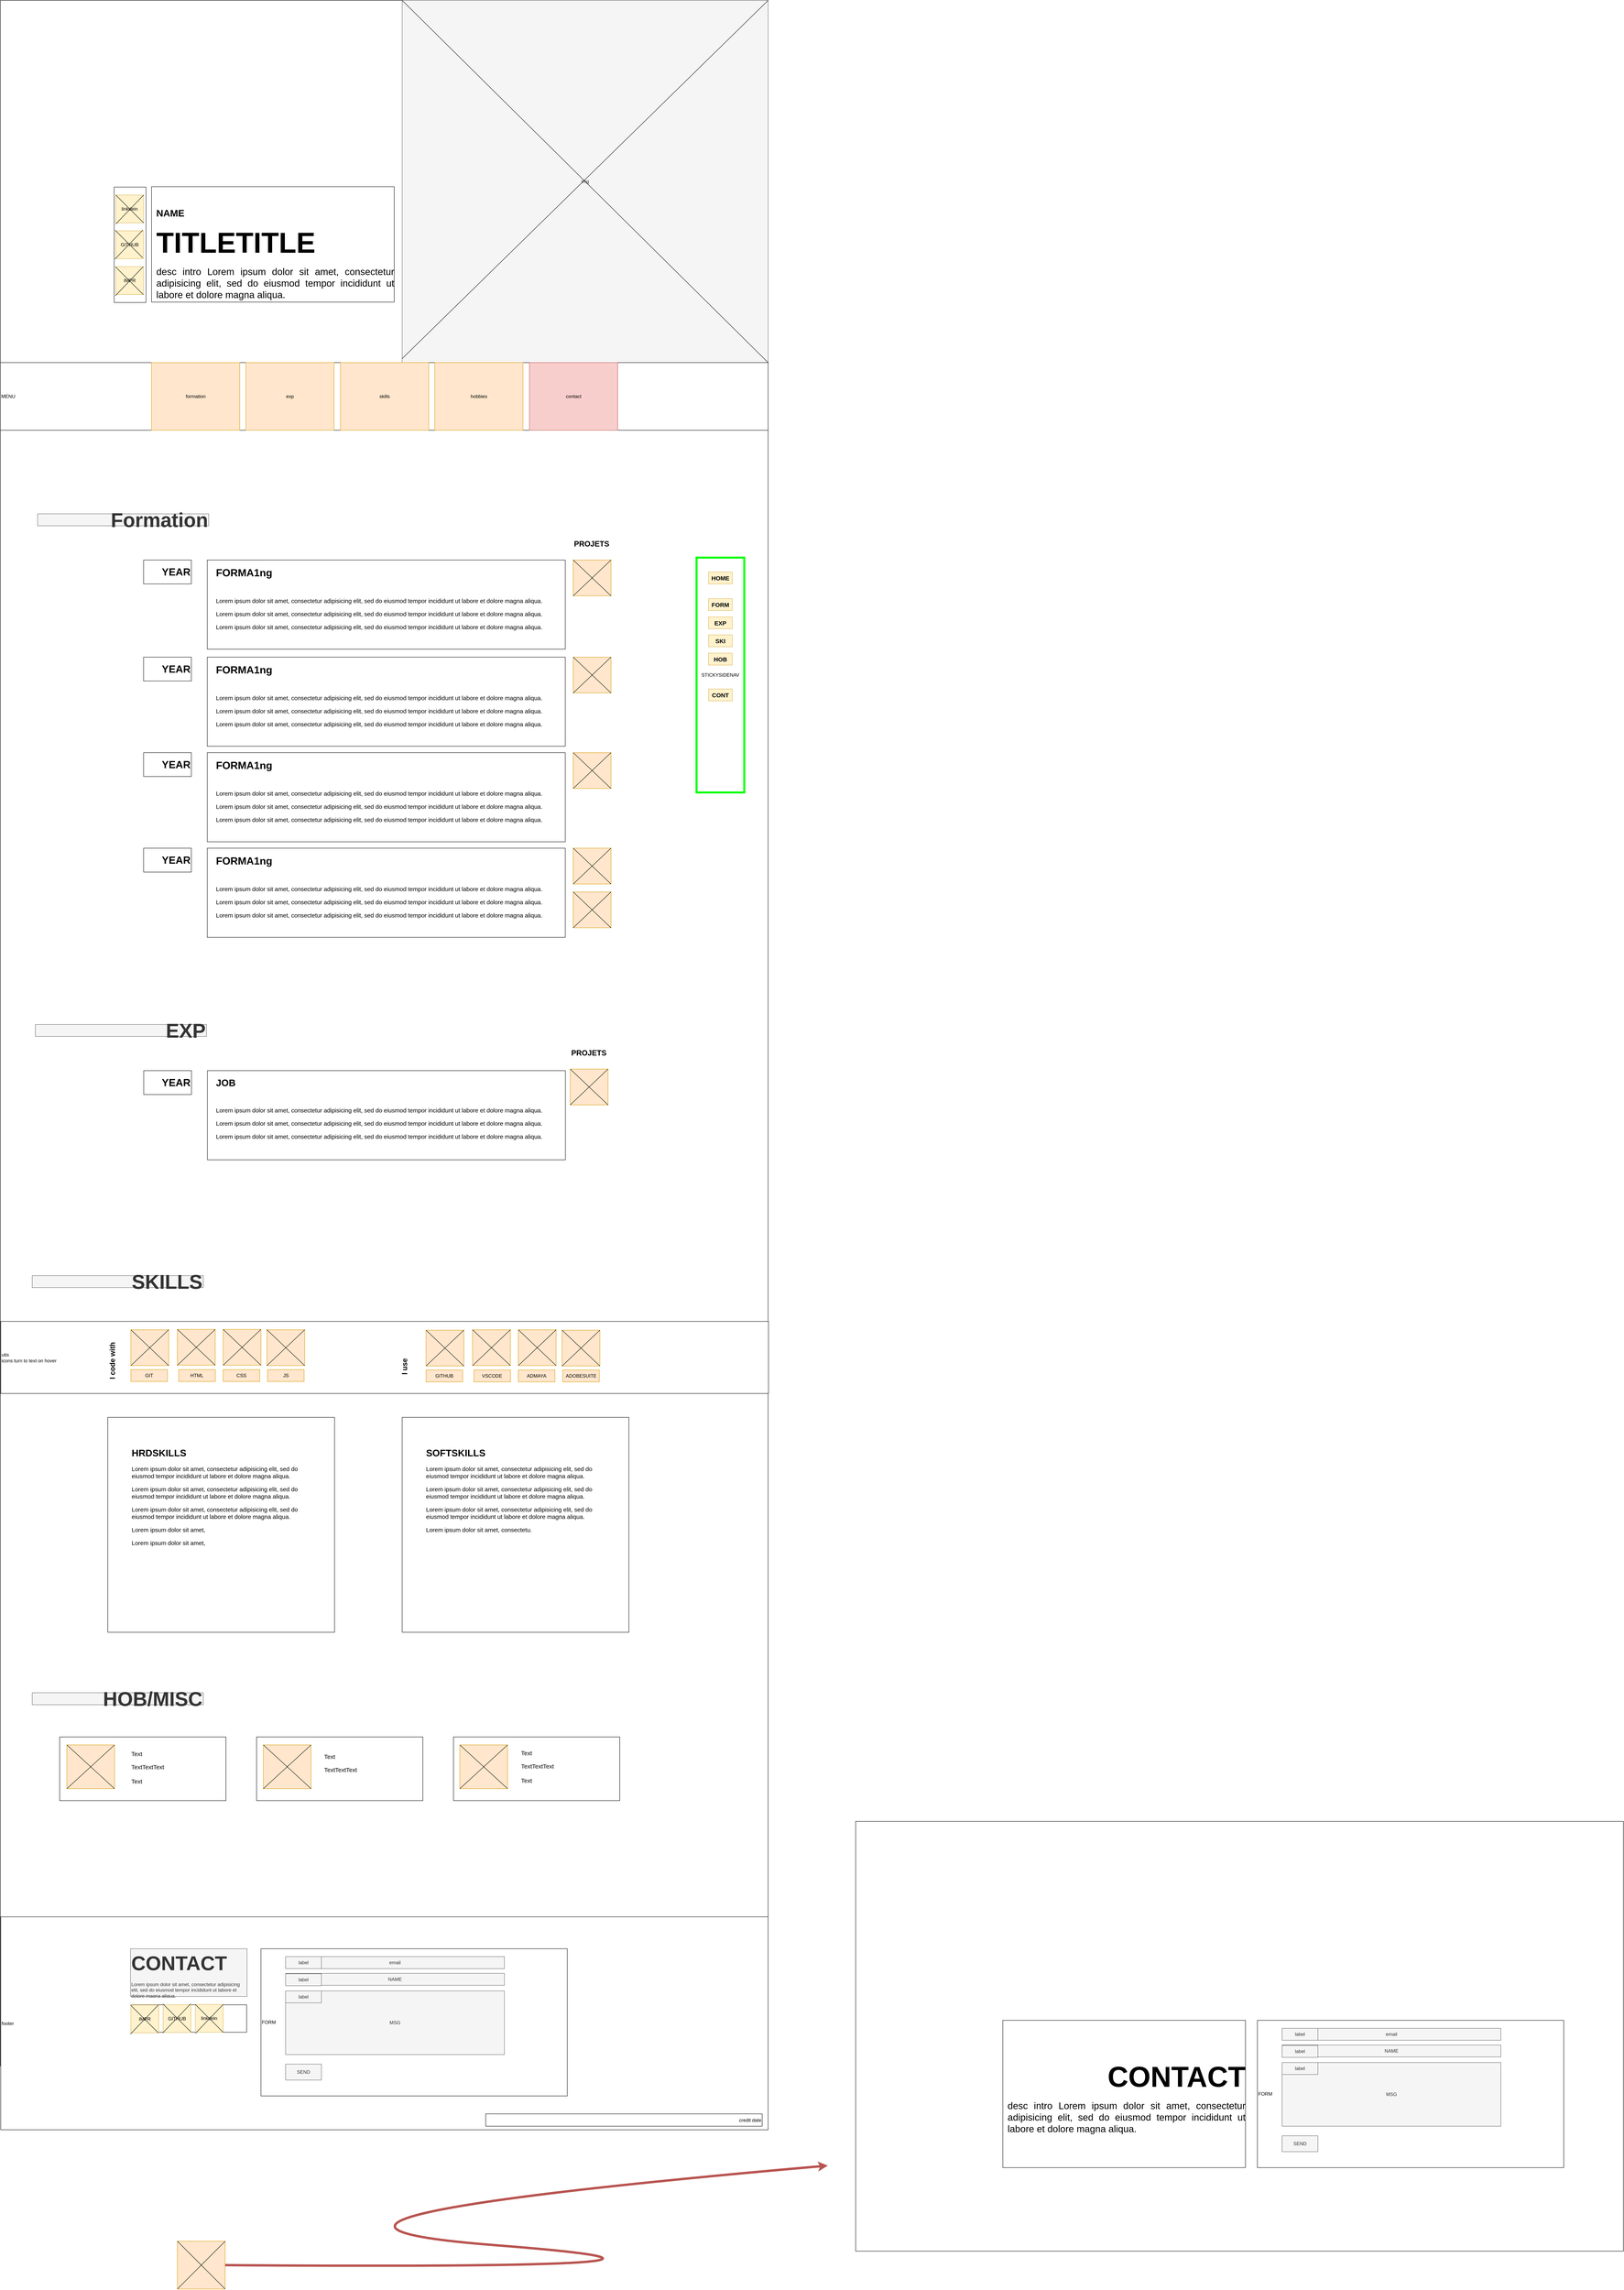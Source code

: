 <mxfile version="24.2.5" type="github" pages="2">
  <diagram name="DESKTOP" id="OtGXGn6vXExzVvDyVxfL">
    <mxGraphModel dx="2390" dy="1250" grid="1" gridSize="10" guides="1" tooltips="1" connect="1" arrows="1" fold="1" page="1" pageScale="1" pageWidth="850" pageHeight="1100" math="0" shadow="0">
      <root>
        <mxCell id="0" />
        <mxCell id="1" parent="0" />
        <mxCell id="qEKob0JS5A_DqUoURSJI-149" value="" style="rounded=0;whiteSpace=wrap;html=1;" vertex="1" parent="1">
          <mxGeometry x="2430" y="4615" width="1930" height="1080" as="geometry" />
        </mxCell>
        <mxCell id="qEKob0JS5A_DqUoURSJI-146" value="" style="rounded=0;whiteSpace=wrap;html=1;" vertex="1" parent="1">
          <mxGeometry x="280" y="40" width="1930" height="5190" as="geometry" />
        </mxCell>
        <mxCell id="qEKob0JS5A_DqUoURSJI-1" value="" style="rounded=0;whiteSpace=wrap;html=1;" vertex="1" parent="1">
          <mxGeometry x="280" y="40" width="1930" height="1080" as="geometry" />
        </mxCell>
        <mxCell id="qEKob0JS5A_DqUoURSJI-14" value="img" style="rounded=0;whiteSpace=wrap;html=1;fillColor=#f5f5f5;fontColor=#333333;strokeColor=#666666;" vertex="1" parent="1">
          <mxGeometry x="1290" y="40" width="920" height="910" as="geometry" />
        </mxCell>
        <mxCell id="qEKob0JS5A_DqUoURSJI-8" value="" style="rounded=0;whiteSpace=wrap;html=1;" vertex="1" parent="1">
          <mxGeometry x="660" y="508" width="610" height="290" as="geometry" />
        </mxCell>
        <mxCell id="qEKob0JS5A_DqUoURSJI-2" value="&lt;h1 style=&quot;margin-top: 0px;&quot;&gt;NAME&lt;br&gt;&lt;/h1&gt;&lt;h1 style=&quot;margin-top: 0px;&quot;&gt;&lt;font style=&quot;font-size: 72px;&quot;&gt;TITLETITLE&lt;/font&gt;&lt;/h1&gt;&lt;p align=&quot;justify&quot;&gt;&lt;font style=&quot;font-size: 24px;&quot;&gt;desc intro Lorem ipsum dolor sit amet, consectetur adipisicing elit, sed do eiusmod tempor incididunt ut labore et dolore magna aliqua.&lt;/font&gt;&lt;/p&gt;" style="text;html=1;whiteSpace=wrap;overflow=hidden;rounded=0;" vertex="1" parent="1">
          <mxGeometry x="670" y="554" width="600" height="350" as="geometry" />
        </mxCell>
        <mxCell id="qEKob0JS5A_DqUoURSJI-7" value="" style="rounded=0;whiteSpace=wrap;html=1;" vertex="1" parent="1">
          <mxGeometry x="566" y="509" width="80" height="290" as="geometry" />
        </mxCell>
        <mxCell id="qEKob0JS5A_DqUoURSJI-3" value="linkdein" style="rounded=0;whiteSpace=wrap;html=1;fillColor=#fff2cc;strokeColor=#d6b656;" vertex="1" parent="1">
          <mxGeometry x="570" y="529" width="70" height="70" as="geometry" />
        </mxCell>
        <mxCell id="qEKob0JS5A_DqUoURSJI-4" value="GITHUB" style="rounded=0;whiteSpace=wrap;html=1;fillColor=#fff2cc;strokeColor=#d6b656;" vertex="1" parent="1">
          <mxGeometry x="570" y="619" width="70" height="70" as="geometry" />
        </mxCell>
        <mxCell id="qEKob0JS5A_DqUoURSJI-5" value="IMPR" style="rounded=0;whiteSpace=wrap;html=1;fillColor=#fff2cc;strokeColor=#d6b656;" vertex="1" parent="1">
          <mxGeometry x="570" y="709" width="70" height="70" as="geometry" />
        </mxCell>
        <mxCell id="qEKob0JS5A_DqUoURSJI-6" value="&lt;div align=&quot;left&quot;&gt;MENU&lt;/div&gt;" style="rounded=0;whiteSpace=wrap;html=1;align=left;" vertex="1" parent="1">
          <mxGeometry x="280" y="950" width="1930" height="170" as="geometry" />
        </mxCell>
        <mxCell id="qEKob0JS5A_DqUoURSJI-9" value="formation" style="rounded=0;whiteSpace=wrap;html=1;fillColor=#ffe6cc;strokeColor=#d79b00;" vertex="1" parent="1">
          <mxGeometry x="660" y="950" width="221.67" height="170" as="geometry" />
        </mxCell>
        <mxCell id="qEKob0JS5A_DqUoURSJI-10" value="exp" style="rounded=0;whiteSpace=wrap;html=1;fillColor=#ffe6cc;strokeColor=#d79b00;" vertex="1" parent="1">
          <mxGeometry x="897" y="950" width="221.67" height="170" as="geometry" />
        </mxCell>
        <mxCell id="qEKob0JS5A_DqUoURSJI-11" value="skills" style="rounded=0;whiteSpace=wrap;html=1;fillColor=#ffe6cc;strokeColor=#d79b00;" vertex="1" parent="1">
          <mxGeometry x="1135" y="950" width="221.67" height="170" as="geometry" />
        </mxCell>
        <mxCell id="qEKob0JS5A_DqUoURSJI-12" value="hobbies" style="rounded=0;whiteSpace=wrap;html=1;fillColor=#ffe6cc;strokeColor=#d79b00;" vertex="1" parent="1">
          <mxGeometry x="1372" y="950" width="221.67" height="170" as="geometry" />
        </mxCell>
        <mxCell id="qEKob0JS5A_DqUoURSJI-13" value="contact" style="rounded=0;whiteSpace=wrap;html=1;fillColor=#f8cecc;strokeColor=#b85450;" vertex="1" parent="1">
          <mxGeometry x="1610" y="950" width="221.67" height="170" as="geometry" />
        </mxCell>
        <mxCell id="qEKob0JS5A_DqUoURSJI-15" value="Formation" style="text;html=1;align=right;verticalAlign=middle;whiteSpace=wrap;rounded=0;fontStyle=1;horizontal=1;fontSize=50;fillColor=#f5f5f5;fontColor=#333333;strokeColor=#666666;" vertex="1" parent="1">
          <mxGeometry x="373.67" y="1330" width="430" height="30" as="geometry" />
        </mxCell>
        <mxCell id="qEKob0JS5A_DqUoURSJI-16" value="" style="rounded=0;whiteSpace=wrap;html=1;" vertex="1" parent="1">
          <mxGeometry x="800" y="1446" width="900" height="224" as="geometry" />
        </mxCell>
        <mxCell id="qEKob0JS5A_DqUoURSJI-17" value="&lt;h1 style=&quot;margin-top: 0px;&quot;&gt;&lt;font style=&quot;font-size: 26px;&quot;&gt;FORMA1ng&lt;/font&gt;&lt;/h1&gt;&lt;div&gt;&lt;br&gt;&lt;/div&gt;&lt;p style=&quot;font-size: 15px;&quot;&gt;L&lt;font style=&quot;font-size: 15px;&quot;&gt;orem ipsum dolor sit amet, consectetur adipisicing elit, sed do eiusmod tempor incididunt ut labore et dolore magna aliqua.&lt;/font&gt;&lt;/p&gt;&lt;p style=&quot;font-size: 15px;&quot;&gt;&lt;font style=&quot;font-size: 15px;&quot;&gt;Lorem ipsum dolor sit amet, consectetur adipisicing elit, sed do eiusmod tempor incididunt ut labore et dolore magna aliqua.&lt;/font&gt;&lt;/p&gt;&lt;p style=&quot;font-size: 15px;&quot;&gt;&lt;font style=&quot;font-size: 15px;&quot;&gt;Lorem ipsum dolor sit amet, consectetur adipisicing elit, sed do eiusmod tempor incididunt ut labore et dolore magna aliqua&lt;/font&gt;.&lt;/p&gt;&lt;p&gt;&lt;/p&gt;&lt;p&gt;&lt;/p&gt;" style="text;html=1;whiteSpace=wrap;overflow=hidden;rounded=0;" vertex="1" parent="1">
          <mxGeometry x="820" y="1456" width="850" height="204" as="geometry" />
        </mxCell>
        <mxCell id="qEKob0JS5A_DqUoURSJI-19" value="&lt;div style=&quot;font-size: 22px;&quot; align=&quot;right&quot;&gt;&lt;font size=&quot;1&quot;&gt;&lt;b style=&quot;font-size: 26px;&quot;&gt;YEAR&lt;/b&gt;&lt;/font&gt;&lt;/div&gt;" style="rounded=0;whiteSpace=wrap;html=1;align=right;" vertex="1" parent="1">
          <mxGeometry x="640" y="1446" width="120" height="60" as="geometry" />
        </mxCell>
        <mxCell id="qEKob0JS5A_DqUoURSJI-20" value="" style="rounded=0;whiteSpace=wrap;html=1;" vertex="1" parent="1">
          <mxGeometry x="800" y="1690" width="900" height="224" as="geometry" />
        </mxCell>
        <mxCell id="qEKob0JS5A_DqUoURSJI-21" value="&lt;h1 style=&quot;margin-top: 0px;&quot;&gt;&lt;font style=&quot;font-size: 26px;&quot;&gt;FORMA1ng&lt;/font&gt;&lt;/h1&gt;&lt;div&gt;&lt;br&gt;&lt;/div&gt;&lt;p style=&quot;font-size: 15px;&quot;&gt;L&lt;font style=&quot;font-size: 15px;&quot;&gt;orem ipsum dolor sit amet, consectetur adipisicing elit, sed do eiusmod tempor incididunt ut labore et dolore magna aliqua.&lt;/font&gt;&lt;/p&gt;&lt;p style=&quot;font-size: 15px;&quot;&gt;&lt;font style=&quot;font-size: 15px;&quot;&gt;Lorem ipsum dolor sit amet, consectetur adipisicing elit, sed do eiusmod tempor incididunt ut labore et dolore magna aliqua.&lt;/font&gt;&lt;/p&gt;&lt;p style=&quot;font-size: 15px;&quot;&gt;&lt;font style=&quot;font-size: 15px;&quot;&gt;Lorem ipsum dolor sit amet, consectetur adipisicing elit, sed do eiusmod tempor incididunt ut labore et dolore magna aliqua&lt;/font&gt;.&lt;/p&gt;&lt;p&gt;&lt;/p&gt;&lt;p&gt;&lt;/p&gt;" style="text;html=1;whiteSpace=wrap;overflow=hidden;rounded=0;" vertex="1" parent="1">
          <mxGeometry x="820" y="1700" width="850" height="204" as="geometry" />
        </mxCell>
        <mxCell id="qEKob0JS5A_DqUoURSJI-22" value="&lt;div style=&quot;font-size: 22px;&quot; align=&quot;right&quot;&gt;&lt;font size=&quot;1&quot;&gt;&lt;b style=&quot;font-size: 26px;&quot;&gt;YEAR&lt;/b&gt;&lt;/font&gt;&lt;/div&gt;" style="rounded=0;whiteSpace=wrap;html=1;align=right;" vertex="1" parent="1">
          <mxGeometry x="640" y="1690" width="120" height="60" as="geometry" />
        </mxCell>
        <mxCell id="qEKob0JS5A_DqUoURSJI-23" value="" style="rounded=0;whiteSpace=wrap;html=1;" vertex="1" parent="1">
          <mxGeometry x="800" y="1930" width="900" height="224" as="geometry" />
        </mxCell>
        <mxCell id="qEKob0JS5A_DqUoURSJI-24" value="&lt;h1 style=&quot;margin-top: 0px;&quot;&gt;&lt;font style=&quot;font-size: 26px;&quot;&gt;FORMA1ng&lt;/font&gt;&lt;/h1&gt;&lt;div&gt;&lt;br&gt;&lt;/div&gt;&lt;p style=&quot;font-size: 15px;&quot;&gt;L&lt;font style=&quot;font-size: 15px;&quot;&gt;orem ipsum dolor sit amet, consectetur adipisicing elit, sed do eiusmod tempor incididunt ut labore et dolore magna aliqua.&lt;/font&gt;&lt;/p&gt;&lt;p style=&quot;font-size: 15px;&quot;&gt;&lt;font style=&quot;font-size: 15px;&quot;&gt;Lorem ipsum dolor sit amet, consectetur adipisicing elit, sed do eiusmod tempor incididunt ut labore et dolore magna aliqua.&lt;/font&gt;&lt;/p&gt;&lt;p style=&quot;font-size: 15px;&quot;&gt;&lt;font style=&quot;font-size: 15px;&quot;&gt;Lorem ipsum dolor sit amet, consectetur adipisicing elit, sed do eiusmod tempor incididunt ut labore et dolore magna aliqua&lt;/font&gt;.&lt;/p&gt;&lt;p&gt;&lt;/p&gt;&lt;p&gt;&lt;/p&gt;" style="text;html=1;whiteSpace=wrap;overflow=hidden;rounded=0;" vertex="1" parent="1">
          <mxGeometry x="820" y="1940" width="850" height="204" as="geometry" />
        </mxCell>
        <mxCell id="qEKob0JS5A_DqUoURSJI-25" value="&lt;div style=&quot;font-size: 22px;&quot; align=&quot;right&quot;&gt;&lt;font size=&quot;1&quot;&gt;&lt;b style=&quot;font-size: 26px;&quot;&gt;YEAR&lt;/b&gt;&lt;/font&gt;&lt;/div&gt;" style="rounded=0;whiteSpace=wrap;html=1;align=right;" vertex="1" parent="1">
          <mxGeometry x="640" y="1930" width="120" height="60" as="geometry" />
        </mxCell>
        <mxCell id="qEKob0JS5A_DqUoURSJI-26" value="" style="rounded=0;whiteSpace=wrap;html=1;" vertex="1" parent="1">
          <mxGeometry x="800" y="2170" width="900" height="224" as="geometry" />
        </mxCell>
        <mxCell id="qEKob0JS5A_DqUoURSJI-27" value="&lt;h1 style=&quot;margin-top: 0px;&quot;&gt;&lt;font style=&quot;font-size: 26px;&quot;&gt;FORMA1ng&lt;/font&gt;&lt;/h1&gt;&lt;div&gt;&lt;br&gt;&lt;/div&gt;&lt;p style=&quot;font-size: 15px;&quot;&gt;L&lt;font style=&quot;font-size: 15px;&quot;&gt;orem ipsum dolor sit amet, consectetur adipisicing elit, sed do eiusmod tempor incididunt ut labore et dolore magna aliqua.&lt;/font&gt;&lt;/p&gt;&lt;p style=&quot;font-size: 15px;&quot;&gt;&lt;font style=&quot;font-size: 15px;&quot;&gt;Lorem ipsum dolor sit amet, consectetur adipisicing elit, sed do eiusmod tempor incididunt ut labore et dolore magna aliqua.&lt;/font&gt;&lt;/p&gt;&lt;p style=&quot;font-size: 15px;&quot;&gt;&lt;font style=&quot;font-size: 15px;&quot;&gt;Lorem ipsum dolor sit amet, consectetur adipisicing elit, sed do eiusmod tempor incididunt ut labore et dolore magna aliqua&lt;/font&gt;.&lt;/p&gt;&lt;p&gt;&lt;/p&gt;&lt;p&gt;&lt;/p&gt;" style="text;html=1;whiteSpace=wrap;overflow=hidden;rounded=0;" vertex="1" parent="1">
          <mxGeometry x="820" y="2180" width="850" height="204" as="geometry" />
        </mxCell>
        <mxCell id="qEKob0JS5A_DqUoURSJI-28" value="&lt;div style=&quot;font-size: 22px;&quot; align=&quot;right&quot;&gt;&lt;font size=&quot;1&quot;&gt;&lt;b style=&quot;font-size: 26px;&quot;&gt;YEAR&lt;/b&gt;&lt;/font&gt;&lt;/div&gt;" style="rounded=0;whiteSpace=wrap;html=1;align=right;" vertex="1" parent="1">
          <mxGeometry x="640" y="2170" width="120" height="60" as="geometry" />
        </mxCell>
        <mxCell id="qEKob0JS5A_DqUoURSJI-29" value="EXP" style="text;html=1;align=right;verticalAlign=middle;whiteSpace=wrap;rounded=0;fontStyle=1;horizontal=1;fontSize=50;fillColor=#f5f5f5;fontColor=#333333;strokeColor=#666666;" vertex="1" parent="1">
          <mxGeometry x="368" y="2613" width="430" height="30" as="geometry" />
        </mxCell>
        <mxCell id="qEKob0JS5A_DqUoURSJI-30" value="" style="rounded=0;whiteSpace=wrap;html=1;" vertex="1" parent="1">
          <mxGeometry x="800.33" y="2729" width="900" height="224" as="geometry" />
        </mxCell>
        <mxCell id="qEKob0JS5A_DqUoURSJI-31" value="&lt;h1 style=&quot;margin-top: 0px;&quot;&gt;JOB&lt;br&gt;&lt;/h1&gt;&lt;div&gt;&lt;br&gt;&lt;/div&gt;&lt;p style=&quot;font-size: 15px;&quot;&gt;L&lt;font style=&quot;font-size: 15px;&quot;&gt;orem ipsum dolor sit amet, consectetur adipisicing elit, sed do eiusmod tempor incididunt ut labore et dolore magna aliqua.&lt;/font&gt;&lt;/p&gt;&lt;p style=&quot;font-size: 15px;&quot;&gt;&lt;font style=&quot;font-size: 15px;&quot;&gt;Lorem ipsum dolor sit amet, consectetur adipisicing elit, sed do eiusmod tempor incididunt ut labore et dolore magna aliqua.&lt;/font&gt;&lt;/p&gt;&lt;p style=&quot;font-size: 15px;&quot;&gt;&lt;font style=&quot;font-size: 15px;&quot;&gt;Lorem ipsum dolor sit amet, consectetur adipisicing elit, sed do eiusmod tempor incididunt ut labore et dolore magna aliqua&lt;/font&gt;.&lt;/p&gt;&lt;p&gt;&lt;/p&gt;&lt;p&gt;&lt;/p&gt;" style="text;html=1;whiteSpace=wrap;overflow=hidden;rounded=0;" vertex="1" parent="1">
          <mxGeometry x="820.33" y="2739" width="850" height="204" as="geometry" />
        </mxCell>
        <mxCell id="qEKob0JS5A_DqUoURSJI-32" value="&lt;div style=&quot;font-size: 22px;&quot; align=&quot;right&quot;&gt;&lt;font size=&quot;1&quot;&gt;&lt;b style=&quot;font-size: 26px;&quot;&gt;YEAR&lt;/b&gt;&lt;/font&gt;&lt;/div&gt;" style="rounded=0;whiteSpace=wrap;html=1;align=right;" vertex="1" parent="1">
          <mxGeometry x="640.33" y="2729" width="120" height="60" as="geometry" />
        </mxCell>
        <mxCell id="qEKob0JS5A_DqUoURSJI-45" value="" style="endArrow=none;html=1;rounded=0;entryX=1;entryY=0;entryDx=0;entryDy=0;" edge="1" parent="1" target="qEKob0JS5A_DqUoURSJI-14">
          <mxGeometry width="50" height="50" relative="1" as="geometry">
            <mxPoint x="1290" y="940" as="sourcePoint" />
            <mxPoint x="1110" y="900" as="targetPoint" />
          </mxGeometry>
        </mxCell>
        <mxCell id="qEKob0JS5A_DqUoURSJI-46" value="" style="endArrow=none;html=1;rounded=0;entryX=0;entryY=0;entryDx=0;entryDy=0;exitX=1;exitY=0;exitDx=0;exitDy=0;" edge="1" parent="1" source="qEKob0JS5A_DqUoURSJI-6" target="qEKob0JS5A_DqUoURSJI-14">
          <mxGeometry width="50" height="50" relative="1" as="geometry">
            <mxPoint x="1060" y="950" as="sourcePoint" />
            <mxPoint x="1110" y="900" as="targetPoint" />
          </mxGeometry>
        </mxCell>
        <mxCell id="qEKob0JS5A_DqUoURSJI-48" value="" style="endArrow=none;html=1;rounded=0;entryX=1;entryY=0;entryDx=0;entryDy=0;" edge="1" parent="1" target="qEKob0JS5A_DqUoURSJI-3">
          <mxGeometry width="50" height="50" relative="1" as="geometry">
            <mxPoint x="570" y="602" as="sourcePoint" />
            <mxPoint x="1110" y="852" as="targetPoint" />
          </mxGeometry>
        </mxCell>
        <mxCell id="qEKob0JS5A_DqUoURSJI-49" value="" style="endArrow=none;html=1;rounded=0;entryX=0;entryY=0;entryDx=0;entryDy=0;exitX=1;exitY=1;exitDx=0;exitDy=0;" edge="1" parent="1" source="qEKob0JS5A_DqUoURSJI-3" target="qEKob0JS5A_DqUoURSJI-3">
          <mxGeometry width="50" height="50" relative="1" as="geometry">
            <mxPoint x="1060" y="902" as="sourcePoint" />
            <mxPoint x="1110" y="852" as="targetPoint" />
          </mxGeometry>
        </mxCell>
        <mxCell id="qEKob0JS5A_DqUoURSJI-50" value="" style="endArrow=none;html=1;rounded=0;entryX=1;entryY=0;entryDx=0;entryDy=0;" edge="1" parent="1">
          <mxGeometry width="50" height="50" relative="1" as="geometry">
            <mxPoint x="568" y="690" as="sourcePoint" />
            <mxPoint x="638" y="617" as="targetPoint" />
          </mxGeometry>
        </mxCell>
        <mxCell id="qEKob0JS5A_DqUoURSJI-51" value="" style="endArrow=none;html=1;rounded=0;entryX=0;entryY=0;entryDx=0;entryDy=0;exitX=1;exitY=1;exitDx=0;exitDy=0;" edge="1" parent="1">
          <mxGeometry width="50" height="50" relative="1" as="geometry">
            <mxPoint x="638" y="687" as="sourcePoint" />
            <mxPoint x="568" y="617" as="targetPoint" />
          </mxGeometry>
        </mxCell>
        <mxCell id="qEKob0JS5A_DqUoURSJI-52" value="" style="endArrow=none;html=1;rounded=0;entryX=1;entryY=0;entryDx=0;entryDy=0;" edge="1" parent="1">
          <mxGeometry width="50" height="50" relative="1" as="geometry">
            <mxPoint x="569" y="782" as="sourcePoint" />
            <mxPoint x="639" y="709" as="targetPoint" />
          </mxGeometry>
        </mxCell>
        <mxCell id="qEKob0JS5A_DqUoURSJI-53" value="" style="endArrow=none;html=1;rounded=0;entryX=0;entryY=0;entryDx=0;entryDy=0;exitX=1;exitY=1;exitDx=0;exitDy=0;" edge="1" parent="1">
          <mxGeometry width="50" height="50" relative="1" as="geometry">
            <mxPoint x="639" y="779" as="sourcePoint" />
            <mxPoint x="569" y="709" as="targetPoint" />
          </mxGeometry>
        </mxCell>
        <mxCell id="qEKob0JS5A_DqUoURSJI-54" value="SKILLS" style="text;html=1;align=right;verticalAlign=middle;whiteSpace=wrap;rounded=0;fontStyle=1;horizontal=1;fontSize=50;fillColor=#f5f5f5;fontColor=#333333;strokeColor=#666666;" vertex="1" parent="1">
          <mxGeometry x="360" y="3244" width="430" height="30" as="geometry" />
        </mxCell>
        <mxCell id="qEKob0JS5A_DqUoURSJI-55" value="&lt;div&gt;utis&lt;/div&gt;&lt;div&gt;icons turn to text on hover&lt;br&gt;&lt;/div&gt;" style="rounded=0;whiteSpace=wrap;html=1;align=left;" vertex="1" parent="1">
          <mxGeometry x="280.84" y="3359" width="1930" height="181" as="geometry" />
        </mxCell>
        <mxCell id="qEKob0JS5A_DqUoURSJI-56" value="" style="rounded=0;whiteSpace=wrap;html=1;fillColor=#ffe6cc;strokeColor=#d79b00;align=left;" vertex="1" parent="1">
          <mxGeometry x="608" y="3380" width="95" height="90" as="geometry" />
        </mxCell>
        <mxCell id="qEKob0JS5A_DqUoURSJI-58" value="" style="endArrow=none;html=1;rounded=0;entryX=0;entryY=0;entryDx=0;entryDy=0;exitX=1;exitY=1;exitDx=0;exitDy=0;" edge="1" parent="1" source="qEKob0JS5A_DqUoURSJI-56" target="qEKob0JS5A_DqUoURSJI-56">
          <mxGeometry width="50" height="50" relative="1" as="geometry">
            <mxPoint x="1060" y="3380" as="sourcePoint" />
            <mxPoint x="1110" y="3330" as="targetPoint" />
          </mxGeometry>
        </mxCell>
        <mxCell id="qEKob0JS5A_DqUoURSJI-59" value="" style="endArrow=none;html=1;rounded=0;exitX=0;exitY=1;exitDx=0;exitDy=0;entryX=1;entryY=0;entryDx=0;entryDy=0;" edge="1" parent="1" source="qEKob0JS5A_DqUoURSJI-56" target="qEKob0JS5A_DqUoURSJI-56">
          <mxGeometry width="50" height="50" relative="1" as="geometry">
            <mxPoint x="1060" y="3380" as="sourcePoint" />
            <mxPoint x="1110" y="3330" as="targetPoint" />
          </mxGeometry>
        </mxCell>
        <mxCell id="qEKob0JS5A_DqUoURSJI-60" value="" style="rounded=0;whiteSpace=wrap;html=1;fillColor=#ffe6cc;strokeColor=#d79b00;align=left;" vertex="1" parent="1">
          <mxGeometry x="725" y="3379" width="95" height="90" as="geometry" />
        </mxCell>
        <mxCell id="qEKob0JS5A_DqUoURSJI-61" value="" style="endArrow=none;html=1;rounded=0;entryX=0;entryY=0;entryDx=0;entryDy=0;exitX=1;exitY=1;exitDx=0;exitDy=0;" edge="1" parent="1" source="qEKob0JS5A_DqUoURSJI-60" target="qEKob0JS5A_DqUoURSJI-60">
          <mxGeometry width="50" height="50" relative="1" as="geometry">
            <mxPoint x="1177" y="3379" as="sourcePoint" />
            <mxPoint x="1227" y="3329" as="targetPoint" />
          </mxGeometry>
        </mxCell>
        <mxCell id="qEKob0JS5A_DqUoURSJI-62" value="" style="endArrow=none;html=1;rounded=0;exitX=0;exitY=1;exitDx=0;exitDy=0;entryX=1;entryY=0;entryDx=0;entryDy=0;" edge="1" parent="1" source="qEKob0JS5A_DqUoURSJI-60" target="qEKob0JS5A_DqUoURSJI-60">
          <mxGeometry width="50" height="50" relative="1" as="geometry">
            <mxPoint x="1177" y="3379" as="sourcePoint" />
            <mxPoint x="1227" y="3329" as="targetPoint" />
          </mxGeometry>
        </mxCell>
        <mxCell id="qEKob0JS5A_DqUoURSJI-63" value="" style="rounded=0;whiteSpace=wrap;html=1;fillColor=#ffe6cc;strokeColor=#d79b00;align=left;" vertex="1" parent="1">
          <mxGeometry x="840" y="3379" width="95" height="90" as="geometry" />
        </mxCell>
        <mxCell id="qEKob0JS5A_DqUoURSJI-64" value="" style="endArrow=none;html=1;rounded=0;entryX=0;entryY=0;entryDx=0;entryDy=0;exitX=1;exitY=1;exitDx=0;exitDy=0;" edge="1" parent="1" source="qEKob0JS5A_DqUoURSJI-63" target="qEKob0JS5A_DqUoURSJI-63">
          <mxGeometry width="50" height="50" relative="1" as="geometry">
            <mxPoint x="1292" y="3379" as="sourcePoint" />
            <mxPoint x="1342" y="3329" as="targetPoint" />
          </mxGeometry>
        </mxCell>
        <mxCell id="qEKob0JS5A_DqUoURSJI-65" value="" style="endArrow=none;html=1;rounded=0;exitX=0;exitY=1;exitDx=0;exitDy=0;entryX=1;entryY=0;entryDx=0;entryDy=0;" edge="1" parent="1" source="qEKob0JS5A_DqUoURSJI-63" target="qEKob0JS5A_DqUoURSJI-63">
          <mxGeometry width="50" height="50" relative="1" as="geometry">
            <mxPoint x="1292" y="3379" as="sourcePoint" />
            <mxPoint x="1342" y="3329" as="targetPoint" />
          </mxGeometry>
        </mxCell>
        <mxCell id="qEKob0JS5A_DqUoURSJI-66" value="" style="rounded=0;whiteSpace=wrap;html=1;fillColor=#ffe6cc;strokeColor=#d79b00;align=left;" vertex="1" parent="1">
          <mxGeometry x="950" y="3380" width="95" height="90" as="geometry" />
        </mxCell>
        <mxCell id="qEKob0JS5A_DqUoURSJI-67" value="" style="endArrow=none;html=1;rounded=0;entryX=0;entryY=0;entryDx=0;entryDy=0;exitX=1;exitY=1;exitDx=0;exitDy=0;" edge="1" parent="1" source="qEKob0JS5A_DqUoURSJI-66" target="qEKob0JS5A_DqUoURSJI-66">
          <mxGeometry width="50" height="50" relative="1" as="geometry">
            <mxPoint x="1402" y="3380" as="sourcePoint" />
            <mxPoint x="1452" y="3330" as="targetPoint" />
          </mxGeometry>
        </mxCell>
        <mxCell id="qEKob0JS5A_DqUoURSJI-68" value="" style="endArrow=none;html=1;rounded=0;exitX=0;exitY=1;exitDx=0;exitDy=0;entryX=1;entryY=0;entryDx=0;entryDy=0;" edge="1" parent="1" source="qEKob0JS5A_DqUoURSJI-66" target="qEKob0JS5A_DqUoURSJI-66">
          <mxGeometry width="50" height="50" relative="1" as="geometry">
            <mxPoint x="1402" y="3380" as="sourcePoint" />
            <mxPoint x="1452" y="3330" as="targetPoint" />
          </mxGeometry>
        </mxCell>
        <mxCell id="qEKob0JS5A_DqUoURSJI-69" value="GIT" style="rounded=0;whiteSpace=wrap;html=1;fillColor=#ffe6cc;strokeColor=#d79b00;" vertex="1" parent="1">
          <mxGeometry x="608" y="3480" width="92" height="30" as="geometry" />
        </mxCell>
        <mxCell id="qEKob0JS5A_DqUoURSJI-70" value="HTML" style="rounded=0;whiteSpace=wrap;html=1;fillColor=#ffe6cc;strokeColor=#d79b00;" vertex="1" parent="1">
          <mxGeometry x="728.33" y="3480" width="92" height="30" as="geometry" />
        </mxCell>
        <mxCell id="qEKob0JS5A_DqUoURSJI-71" value="CSS" style="rounded=0;whiteSpace=wrap;html=1;fillColor=#ffe6cc;strokeColor=#d79b00;" vertex="1" parent="1">
          <mxGeometry x="840" y="3480" width="92" height="30" as="geometry" />
        </mxCell>
        <mxCell id="qEKob0JS5A_DqUoURSJI-72" value="JS" style="rounded=0;whiteSpace=wrap;html=1;fillColor=#ffe6cc;strokeColor=#d79b00;" vertex="1" parent="1">
          <mxGeometry x="951.5" y="3480" width="92" height="30" as="geometry" />
        </mxCell>
        <mxCell id="qEKob0JS5A_DqUoURSJI-73" value="" style="rounded=0;whiteSpace=wrap;html=1;fillColor=#ffe6cc;strokeColor=#d79b00;align=left;" vertex="1" parent="1">
          <mxGeometry x="1350" y="3381" width="95" height="90" as="geometry" />
        </mxCell>
        <mxCell id="qEKob0JS5A_DqUoURSJI-74" value="" style="endArrow=none;html=1;rounded=0;entryX=0;entryY=0;entryDx=0;entryDy=0;exitX=1;exitY=1;exitDx=0;exitDy=0;" edge="1" parent="1" source="qEKob0JS5A_DqUoURSJI-73" target="qEKob0JS5A_DqUoURSJI-73">
          <mxGeometry width="50" height="50" relative="1" as="geometry">
            <mxPoint x="1802" y="3381" as="sourcePoint" />
            <mxPoint x="1852" y="3331" as="targetPoint" />
          </mxGeometry>
        </mxCell>
        <mxCell id="qEKob0JS5A_DqUoURSJI-75" value="" style="endArrow=none;html=1;rounded=0;exitX=0;exitY=1;exitDx=0;exitDy=0;entryX=1;entryY=0;entryDx=0;entryDy=0;" edge="1" parent="1" source="qEKob0JS5A_DqUoURSJI-73" target="qEKob0JS5A_DqUoURSJI-73">
          <mxGeometry width="50" height="50" relative="1" as="geometry">
            <mxPoint x="1802" y="3381" as="sourcePoint" />
            <mxPoint x="1852" y="3331" as="targetPoint" />
          </mxGeometry>
        </mxCell>
        <mxCell id="qEKob0JS5A_DqUoURSJI-76" value="" style="rounded=0;whiteSpace=wrap;html=1;fillColor=#ffe6cc;strokeColor=#d79b00;align=left;" vertex="1" parent="1">
          <mxGeometry x="1467" y="3380" width="95" height="90" as="geometry" />
        </mxCell>
        <mxCell id="qEKob0JS5A_DqUoURSJI-77" value="" style="endArrow=none;html=1;rounded=0;entryX=0;entryY=0;entryDx=0;entryDy=0;exitX=1;exitY=1;exitDx=0;exitDy=0;" edge="1" parent="1" source="qEKob0JS5A_DqUoURSJI-76" target="qEKob0JS5A_DqUoURSJI-76">
          <mxGeometry width="50" height="50" relative="1" as="geometry">
            <mxPoint x="1919" y="3380" as="sourcePoint" />
            <mxPoint x="1969" y="3330" as="targetPoint" />
          </mxGeometry>
        </mxCell>
        <mxCell id="qEKob0JS5A_DqUoURSJI-78" value="" style="endArrow=none;html=1;rounded=0;exitX=0;exitY=1;exitDx=0;exitDy=0;entryX=1;entryY=0;entryDx=0;entryDy=0;" edge="1" parent="1" source="qEKob0JS5A_DqUoURSJI-76" target="qEKob0JS5A_DqUoURSJI-76">
          <mxGeometry width="50" height="50" relative="1" as="geometry">
            <mxPoint x="1919" y="3380" as="sourcePoint" />
            <mxPoint x="1969" y="3330" as="targetPoint" />
          </mxGeometry>
        </mxCell>
        <mxCell id="qEKob0JS5A_DqUoURSJI-79" value="" style="rounded=0;whiteSpace=wrap;html=1;fillColor=#ffe6cc;strokeColor=#d79b00;align=left;" vertex="1" parent="1">
          <mxGeometry x="1582" y="3380" width="95" height="90" as="geometry" />
        </mxCell>
        <mxCell id="qEKob0JS5A_DqUoURSJI-80" value="" style="endArrow=none;html=1;rounded=0;entryX=0;entryY=0;entryDx=0;entryDy=0;exitX=1;exitY=1;exitDx=0;exitDy=0;" edge="1" parent="1" source="qEKob0JS5A_DqUoURSJI-79" target="qEKob0JS5A_DqUoURSJI-79">
          <mxGeometry width="50" height="50" relative="1" as="geometry">
            <mxPoint x="2034" y="3380" as="sourcePoint" />
            <mxPoint x="2084" y="3330" as="targetPoint" />
          </mxGeometry>
        </mxCell>
        <mxCell id="qEKob0JS5A_DqUoURSJI-81" value="" style="endArrow=none;html=1;rounded=0;exitX=0;exitY=1;exitDx=0;exitDy=0;entryX=1;entryY=0;entryDx=0;entryDy=0;" edge="1" parent="1" source="qEKob0JS5A_DqUoURSJI-79" target="qEKob0JS5A_DqUoURSJI-79">
          <mxGeometry width="50" height="50" relative="1" as="geometry">
            <mxPoint x="2034" y="3380" as="sourcePoint" />
            <mxPoint x="2084" y="3330" as="targetPoint" />
          </mxGeometry>
        </mxCell>
        <mxCell id="qEKob0JS5A_DqUoURSJI-82" value="" style="rounded=0;whiteSpace=wrap;html=1;fillColor=#ffe6cc;strokeColor=#d79b00;align=left;" vertex="1" parent="1">
          <mxGeometry x="1692" y="3381" width="95" height="90" as="geometry" />
        </mxCell>
        <mxCell id="qEKob0JS5A_DqUoURSJI-83" value="" style="endArrow=none;html=1;rounded=0;entryX=0;entryY=0;entryDx=0;entryDy=0;exitX=1;exitY=1;exitDx=0;exitDy=0;" edge="1" parent="1" source="qEKob0JS5A_DqUoURSJI-82" target="qEKob0JS5A_DqUoURSJI-82">
          <mxGeometry width="50" height="50" relative="1" as="geometry">
            <mxPoint x="2144" y="3381" as="sourcePoint" />
            <mxPoint x="2194" y="3331" as="targetPoint" />
          </mxGeometry>
        </mxCell>
        <mxCell id="qEKob0JS5A_DqUoURSJI-84" value="" style="endArrow=none;html=1;rounded=0;exitX=0;exitY=1;exitDx=0;exitDy=0;entryX=1;entryY=0;entryDx=0;entryDy=0;" edge="1" parent="1" source="qEKob0JS5A_DqUoURSJI-82" target="qEKob0JS5A_DqUoURSJI-82">
          <mxGeometry width="50" height="50" relative="1" as="geometry">
            <mxPoint x="2144" y="3381" as="sourcePoint" />
            <mxPoint x="2194" y="3331" as="targetPoint" />
          </mxGeometry>
        </mxCell>
        <mxCell id="qEKob0JS5A_DqUoURSJI-85" value="GITHUB" style="rounded=0;whiteSpace=wrap;html=1;fillColor=#ffe6cc;strokeColor=#d79b00;" vertex="1" parent="1">
          <mxGeometry x="1350" y="3481" width="92" height="30" as="geometry" />
        </mxCell>
        <mxCell id="qEKob0JS5A_DqUoURSJI-86" value="VSCODE" style="rounded=0;whiteSpace=wrap;html=1;fillColor=#ffe6cc;strokeColor=#d79b00;" vertex="1" parent="1">
          <mxGeometry x="1470.33" y="3481" width="92" height="30" as="geometry" />
        </mxCell>
        <mxCell id="qEKob0JS5A_DqUoURSJI-87" value="ADMAYA" style="rounded=0;whiteSpace=wrap;html=1;fillColor=#ffe6cc;strokeColor=#d79b00;" vertex="1" parent="1">
          <mxGeometry x="1582" y="3481" width="92" height="30" as="geometry" />
        </mxCell>
        <mxCell id="qEKob0JS5A_DqUoURSJI-88" value="ADOBESUITE" style="rounded=0;whiteSpace=wrap;html=1;fillColor=#ffe6cc;strokeColor=#d79b00;" vertex="1" parent="1">
          <mxGeometry x="1693.5" y="3481" width="92" height="30" as="geometry" />
        </mxCell>
        <mxCell id="qEKob0JS5A_DqUoURSJI-89" value="I code with" style="text;html=1;align=left;verticalAlign=middle;whiteSpace=wrap;rounded=0;rotation=-90;fontStyle=1;fontSize=18;" vertex="1" parent="1">
          <mxGeometry x="502" y="3431" width="120" height="30" as="geometry" />
        </mxCell>
        <mxCell id="qEKob0JS5A_DqUoURSJI-90" value="I use" style="text;html=1;align=left;verticalAlign=middle;whiteSpace=wrap;rounded=0;rotation=-90;fontStyle=1;fontSize=18;" vertex="1" parent="1">
          <mxGeometry x="1236.67" y="3420" width="120" height="30" as="geometry" />
        </mxCell>
        <mxCell id="qEKob0JS5A_DqUoURSJI-92" value="" style="rounded=0;whiteSpace=wrap;html=1;" vertex="1" parent="1">
          <mxGeometry x="550" y="3600" width="570" height="540" as="geometry" />
        </mxCell>
        <mxCell id="qEKob0JS5A_DqUoURSJI-91" value="&lt;h1 style=&quot;margin-top: 0px;&quot;&gt;HRDSKILLS&lt;/h1&gt;&lt;p style=&quot;font-size: 15px;&quot;&gt;&lt;font style=&quot;font-size: 15px;&quot;&gt;Lorem ipsum dolor sit amet, consectetur adipisicing elit, sed do eiusmod tempor incididunt ut labore et dolore magna aliqua.&lt;/font&gt;&lt;/p&gt;&lt;p style=&quot;font-size: 15px;&quot;&gt;&lt;font style=&quot;font-size: 15px;&quot;&gt;Lorem ipsum dolor sit amet, consectetur adipisicing elit, sed do eiusmod tempor incididunt ut labore et dolore magna aliqua.&lt;/font&gt;&lt;/p&gt;&lt;p style=&quot;font-size: 15px;&quot;&gt;&lt;font style=&quot;font-size: 15px;&quot;&gt;Lorem ipsum dolor sit amet, consectetur adipisicing elit, sed do eiusmod tempor incididunt ut labore et dolore magna aliqua.&lt;/font&gt;&lt;/p&gt;&lt;p style=&quot;font-size: 15px;&quot;&gt;&lt;font style=&quot;font-size: 15px;&quot;&gt;Lorem ipsum dolor sit amet,&lt;/font&gt;&lt;/p&gt;&lt;p style=&quot;font-size: 15px;&quot;&gt;&lt;font style=&quot;font-size: 15px;&quot;&gt;Lorem ipsum dolor sit amet,&lt;/font&gt;&lt;/p&gt;&lt;p&gt;&lt;/p&gt;&lt;p&gt;&lt;/p&gt;&lt;p&gt;&lt;/p&gt;&lt;p&gt;&lt;/p&gt;&lt;p&gt;&lt;/p&gt;" style="text;html=1;whiteSpace=wrap;overflow=hidden;rounded=0;" vertex="1" parent="1">
          <mxGeometry x="608" y="3669" width="432" height="380" as="geometry" />
        </mxCell>
        <mxCell id="qEKob0JS5A_DqUoURSJI-93" value="" style="rounded=0;whiteSpace=wrap;html=1;" vertex="1" parent="1">
          <mxGeometry x="1290" y="3600" width="570" height="540" as="geometry" />
        </mxCell>
        <mxCell id="qEKob0JS5A_DqUoURSJI-94" value="&lt;h1 style=&quot;margin-top: 0px; font-size: 24px;&quot;&gt;SOFTSKILLS&lt;font style=&quot;font-size: 15px;&quot;&gt;&lt;br&gt;&lt;/font&gt;&lt;/h1&gt;&lt;p style=&quot;font-size: 15px;&quot;&gt;&lt;font style=&quot;font-size: 15px;&quot;&gt;Lorem ipsum dolor sit amet, consectetur adipisicing elit, sed do eiusmod tempor incididunt ut labore et dolore magna aliqua.&lt;/font&gt;&lt;/p&gt;&lt;p style=&quot;font-size: 15px;&quot;&gt;&lt;font style=&quot;font-size: 15px;&quot;&gt;Lorem ipsum dolor sit amet, consectetur adipisicing elit, sed do eiusmod tempor incididunt ut labore et dolore magna aliqua.&lt;/font&gt;&lt;/p&gt;&lt;p style=&quot;font-size: 15px;&quot;&gt;&lt;font style=&quot;font-size: 15px;&quot;&gt;Lorem ipsum dolor sit amet, consectetur adipisicing elit, sed do eiusmod tempor incididunt ut labore et dolore magna aliqua.&lt;/font&gt;&lt;/p&gt;&lt;p style=&quot;font-size: 15px;&quot;&gt;&lt;font style=&quot;font-size: 15px;&quot;&gt;Lorem ipsum dolor sit amet, consectetu.&lt;/font&gt;&lt;/p&gt;&lt;p&gt;&lt;/p&gt;&lt;p&gt;&lt;/p&gt;&lt;p&gt;&lt;/p&gt;" style="text;html=1;whiteSpace=wrap;overflow=hidden;rounded=0;" vertex="1" parent="1">
          <mxGeometry x="1348" y="3669" width="432" height="380" as="geometry" />
        </mxCell>
        <mxCell id="qEKob0JS5A_DqUoURSJI-95" value="STICKYSIDENAV" style="rounded=0;whiteSpace=wrap;html=1;gradientColor=none;strokeWidth=5;strokeColor=#00FF00;" vertex="1" parent="1">
          <mxGeometry x="2030" y="1440" width="120" height="590" as="geometry" />
        </mxCell>
        <mxCell id="qEKob0JS5A_DqUoURSJI-96" value="HOME" style="text;html=1;align=center;verticalAlign=middle;whiteSpace=wrap;rounded=0;fillColor=#fff2cc;strokeColor=#d6b656;fontSize=15;fontStyle=1" vertex="1" parent="1">
          <mxGeometry x="2060" y="1476" width="60" height="30" as="geometry" />
        </mxCell>
        <mxCell id="qEKob0JS5A_DqUoURSJI-97" value="FORM" style="text;html=1;align=center;verticalAlign=middle;whiteSpace=wrap;rounded=0;fillColor=#fff2cc;strokeColor=#d6b656;fontSize=15;fontStyle=1" vertex="1" parent="1">
          <mxGeometry x="2060" y="1543" width="60" height="30" as="geometry" />
        </mxCell>
        <mxCell id="qEKob0JS5A_DqUoURSJI-98" value="EXP" style="text;html=1;align=center;verticalAlign=middle;whiteSpace=wrap;rounded=0;fillColor=#fff2cc;strokeColor=#d6b656;fontSize=15;fontStyle=1" vertex="1" parent="1">
          <mxGeometry x="2060" y="1589" width="60" height="30" as="geometry" />
        </mxCell>
        <mxCell id="qEKob0JS5A_DqUoURSJI-99" value="SKI" style="text;html=1;align=center;verticalAlign=middle;whiteSpace=wrap;rounded=0;fillColor=#fff2cc;strokeColor=#d6b656;fontSize=15;fontStyle=1" vertex="1" parent="1">
          <mxGeometry x="2060" y="1634" width="60" height="30" as="geometry" />
        </mxCell>
        <mxCell id="qEKob0JS5A_DqUoURSJI-100" value="HOB" style="text;html=1;align=center;verticalAlign=middle;whiteSpace=wrap;rounded=0;fillColor=#fff2cc;strokeColor=#d6b656;fontSize=15;fontStyle=1" vertex="1" parent="1">
          <mxGeometry x="2060" y="1680" width="60" height="30" as="geometry" />
        </mxCell>
        <mxCell id="qEKob0JS5A_DqUoURSJI-101" value="CONT" style="text;html=1;align=center;verticalAlign=middle;whiteSpace=wrap;rounded=0;fillColor=#fff2cc;strokeColor=#d6b656;fontSize=15;fontStyle=1" vertex="1" parent="1">
          <mxGeometry x="2060" y="1770" width="60" height="30" as="geometry" />
        </mxCell>
        <mxCell id="qEKob0JS5A_DqUoURSJI-109" value="" style="rounded=0;whiteSpace=wrap;html=1;" vertex="1" parent="1">
          <mxGeometry x="429" y="4403" width="418" height="160" as="geometry" />
        </mxCell>
        <mxCell id="qEKob0JS5A_DqUoURSJI-102" value="HOB/MISC" style="text;html=1;align=right;verticalAlign=middle;whiteSpace=wrap;rounded=0;fontStyle=1;horizontal=1;fontSize=50;fillColor=#f5f5f5;fontColor=#333333;strokeColor=#666666;" vertex="1" parent="1">
          <mxGeometry x="360" y="4292" width="430" height="30" as="geometry" />
        </mxCell>
        <mxCell id="qEKob0JS5A_DqUoURSJI-103" value="" style="rounded=0;whiteSpace=wrap;html=1;fillColor=#ffe6cc;strokeColor=#d79b00;" vertex="1" parent="1">
          <mxGeometry x="447" y="4423" width="120" height="110" as="geometry" />
        </mxCell>
        <mxCell id="qEKob0JS5A_DqUoURSJI-104" value="" style="endArrow=none;html=1;rounded=0;exitX=0;exitY=1;exitDx=0;exitDy=0;entryX=1;entryY=0;entryDx=0;entryDy=0;" edge="1" parent="1" source="qEKob0JS5A_DqUoURSJI-103" target="qEKob0JS5A_DqUoURSJI-103">
          <mxGeometry width="50" height="50" relative="1" as="geometry">
            <mxPoint x="677" y="4373" as="sourcePoint" />
            <mxPoint x="727" y="4323" as="targetPoint" />
          </mxGeometry>
        </mxCell>
        <mxCell id="qEKob0JS5A_DqUoURSJI-110" value="" style="endArrow=none;html=1;rounded=0;exitX=1;exitY=1;exitDx=0;exitDy=0;entryX=0;entryY=0;entryDx=0;entryDy=0;" edge="1" parent="1" source="qEKob0JS5A_DqUoURSJI-103" target="qEKob0JS5A_DqUoURSJI-103">
          <mxGeometry width="50" height="50" relative="1" as="geometry">
            <mxPoint x="567" y="4533" as="sourcePoint" />
            <mxPoint x="457" y="4433" as="targetPoint" />
          </mxGeometry>
        </mxCell>
        <mxCell id="qEKob0JS5A_DqUoURSJI-111" value="" style="rounded=0;whiteSpace=wrap;html=1;" vertex="1" parent="1">
          <mxGeometry x="924" y="4403" width="418" height="160" as="geometry" />
        </mxCell>
        <mxCell id="qEKob0JS5A_DqUoURSJI-112" value="" style="rounded=0;whiteSpace=wrap;html=1;fillColor=#ffe6cc;strokeColor=#d79b00;" vertex="1" parent="1">
          <mxGeometry x="941" y="4423" width="120" height="110" as="geometry" />
        </mxCell>
        <mxCell id="qEKob0JS5A_DqUoURSJI-113" value="" style="endArrow=none;html=1;rounded=0;exitX=0;exitY=1;exitDx=0;exitDy=0;entryX=1;entryY=0;entryDx=0;entryDy=0;" edge="1" parent="1" source="qEKob0JS5A_DqUoURSJI-112" target="qEKob0JS5A_DqUoURSJI-112">
          <mxGeometry width="50" height="50" relative="1" as="geometry">
            <mxPoint x="1171" y="4373" as="sourcePoint" />
            <mxPoint x="1221" y="4323" as="targetPoint" />
          </mxGeometry>
        </mxCell>
        <mxCell id="qEKob0JS5A_DqUoURSJI-114" value="" style="endArrow=none;html=1;rounded=0;exitX=1;exitY=1;exitDx=0;exitDy=0;entryX=0;entryY=0;entryDx=0;entryDy=0;" edge="1" parent="1" source="qEKob0JS5A_DqUoURSJI-112" target="qEKob0JS5A_DqUoURSJI-112">
          <mxGeometry width="50" height="50" relative="1" as="geometry">
            <mxPoint x="1061" y="4533" as="sourcePoint" />
            <mxPoint x="951" y="4433" as="targetPoint" />
          </mxGeometry>
        </mxCell>
        <mxCell id="qEKob0JS5A_DqUoURSJI-115" value="" style="rounded=0;whiteSpace=wrap;html=1;" vertex="1" parent="1">
          <mxGeometry x="1419" y="4403" width="418" height="160" as="geometry" />
        </mxCell>
        <mxCell id="qEKob0JS5A_DqUoURSJI-116" value="" style="rounded=0;whiteSpace=wrap;html=1;fillColor=#ffe6cc;strokeColor=#d79b00;" vertex="1" parent="1">
          <mxGeometry x="1435" y="4423" width="120" height="110" as="geometry" />
        </mxCell>
        <mxCell id="qEKob0JS5A_DqUoURSJI-117" value="" style="endArrow=none;html=1;rounded=0;exitX=0;exitY=1;exitDx=0;exitDy=0;entryX=1;entryY=0;entryDx=0;entryDy=0;" edge="1" parent="1" source="qEKob0JS5A_DqUoURSJI-116" target="qEKob0JS5A_DqUoURSJI-116">
          <mxGeometry width="50" height="50" relative="1" as="geometry">
            <mxPoint x="1665" y="4373" as="sourcePoint" />
            <mxPoint x="1715" y="4323" as="targetPoint" />
          </mxGeometry>
        </mxCell>
        <mxCell id="qEKob0JS5A_DqUoURSJI-118" value="" style="endArrow=none;html=1;rounded=0;exitX=1;exitY=1;exitDx=0;exitDy=0;entryX=0;entryY=0;entryDx=0;entryDy=0;" edge="1" parent="1" source="qEKob0JS5A_DqUoURSJI-116" target="qEKob0JS5A_DqUoURSJI-116">
          <mxGeometry width="50" height="50" relative="1" as="geometry">
            <mxPoint x="1555" y="4533" as="sourcePoint" />
            <mxPoint x="1445" y="4433" as="targetPoint" />
          </mxGeometry>
        </mxCell>
        <mxCell id="qEKob0JS5A_DqUoURSJI-119" value="&lt;div style=&quot;font-size: 13px;&quot; align=&quot;left&quot;&gt;&lt;font style=&quot;font-size: 15px;&quot;&gt;Text&lt;/font&gt;&lt;/div&gt;&lt;div&gt;&lt;br&gt;&lt;/div&gt;&lt;div&gt;&lt;font style=&quot;font-size: 15px;&quot;&gt;Text&lt;/font&gt;&lt;font style=&quot;font-size: 15px;&quot;&gt;Text&lt;/font&gt;&lt;font style=&quot;font-size: 15px;&quot;&gt;Text&lt;/font&gt;&lt;/div&gt;&lt;div&gt;&lt;font style=&quot;font-size: 15px;&quot;&gt;&lt;br&gt;&lt;/font&gt;&lt;/div&gt;&lt;div&gt;&lt;font style=&quot;font-size: 15px;&quot;&gt;Text&lt;/font&gt;&lt;/div&gt;" style="text;html=1;align=left;verticalAlign=middle;whiteSpace=wrap;rounded=0;" vertex="1" parent="1">
          <mxGeometry x="607" y="4425" width="170" height="110" as="geometry" />
        </mxCell>
        <mxCell id="qEKob0JS5A_DqUoURSJI-120" value="&lt;div style=&quot;font-size: 13px;&quot; align=&quot;left&quot;&gt;&lt;font style=&quot;font-size: 15px;&quot;&gt;Text&lt;/font&gt;&lt;/div&gt;&lt;div&gt;&lt;br&gt;&lt;/div&gt;&lt;div&gt;&lt;font style=&quot;font-size: 15px;&quot;&gt;Text&lt;/font&gt;&lt;font style=&quot;font-size: 15px;&quot;&gt;Text&lt;/font&gt;&lt;font style=&quot;font-size: 15px;&quot;&gt;Text&lt;/font&gt;&lt;/div&gt;&lt;div&gt;&lt;font style=&quot;font-size: 15px;&quot;&gt;&lt;br&gt;&lt;/font&gt;&lt;/div&gt;" style="text;html=1;align=left;verticalAlign=middle;whiteSpace=wrap;rounded=0;" vertex="1" parent="1">
          <mxGeometry x="1092" y="4423" width="170" height="110" as="geometry" />
        </mxCell>
        <mxCell id="qEKob0JS5A_DqUoURSJI-121" value="&lt;div style=&quot;font-size: 13px;&quot; align=&quot;left&quot;&gt;&lt;font style=&quot;font-size: 15px;&quot;&gt;Text&lt;/font&gt;&lt;/div&gt;&lt;div&gt;&lt;br&gt;&lt;/div&gt;&lt;div&gt;&lt;font style=&quot;font-size: 15px;&quot;&gt;Text&lt;/font&gt;&lt;font style=&quot;font-size: 15px;&quot;&gt;Text&lt;/font&gt;&lt;font style=&quot;font-size: 15px;&quot;&gt;Text&lt;/font&gt;&lt;/div&gt;&lt;div&gt;&lt;font style=&quot;font-size: 15px;&quot;&gt;&lt;br&gt;&lt;/font&gt;&lt;/div&gt;&lt;div&gt;&lt;font style=&quot;font-size: 15px;&quot;&gt;Text&lt;/font&gt;&lt;/div&gt;" style="text;html=1;align=left;verticalAlign=middle;whiteSpace=wrap;rounded=0;" vertex="1" parent="1">
          <mxGeometry x="1587" y="4423" width="170" height="110" as="geometry" />
        </mxCell>
        <mxCell id="qEKob0JS5A_DqUoURSJI-122" value="&lt;div align=&quot;left&quot;&gt;footer&lt;/div&gt;" style="rounded=0;whiteSpace=wrap;html=1;align=left;" vertex="1" parent="1">
          <mxGeometry x="280.84" y="4855" width="1929.16" height="535" as="geometry" />
        </mxCell>
        <mxCell id="qEKob0JS5A_DqUoURSJI-123" value="&lt;h1 style=&quot;margin-top: 0px;&quot;&gt;&lt;font style=&quot;font-size: 50px;&quot;&gt;CONTACT&lt;/font&gt;&lt;/h1&gt;&lt;p&gt;Lorem ipsum dolor sit amet, consectetur adipisicing elit, sed do eiusmod tempor incididunt ut labore et dolore magna aliqua.&lt;/p&gt;" style="text;html=1;whiteSpace=wrap;overflow=hidden;rounded=0;fillColor=#f5f5f5;fontColor=#333333;strokeColor=#666666;" vertex="1" parent="1">
          <mxGeometry x="607" y="4935" width="293" height="120" as="geometry" />
        </mxCell>
        <mxCell id="qEKob0JS5A_DqUoURSJI-133" value="" style="rounded=0;whiteSpace=wrap;html=1;" vertex="1" parent="1">
          <mxGeometry x="609" y="5076" width="290" height="69" as="geometry" />
        </mxCell>
        <mxCell id="qEKob0JS5A_DqUoURSJI-134" value="linkdein" style="rounded=0;whiteSpace=wrap;html=1;fillColor=#fff2cc;strokeColor=#d6b656;" vertex="1" parent="1">
          <mxGeometry x="770" y="5075" width="70" height="70" as="geometry" />
        </mxCell>
        <mxCell id="qEKob0JS5A_DqUoURSJI-135" value="GITHUB" style="rounded=0;whiteSpace=wrap;html=1;fillColor=#fff2cc;strokeColor=#d6b656;" vertex="1" parent="1">
          <mxGeometry x="689" y="5075.5" width="70" height="70" as="geometry" />
        </mxCell>
        <mxCell id="qEKob0JS5A_DqUoURSJI-136" value="IMPR" style="rounded=0;whiteSpace=wrap;html=1;fillColor=#fff2cc;strokeColor=#d6b656;" vertex="1" parent="1">
          <mxGeometry x="608" y="5076.5" width="70" height="70" as="geometry" />
        </mxCell>
        <mxCell id="qEKob0JS5A_DqUoURSJI-137" value="" style="endArrow=none;html=1;rounded=0;entryX=1;entryY=0;entryDx=0;entryDy=0;" edge="1" parent="1" target="qEKob0JS5A_DqUoURSJI-134">
          <mxGeometry width="50" height="50" relative="1" as="geometry">
            <mxPoint x="770" y="5148" as="sourcePoint" />
            <mxPoint x="1310" y="5398" as="targetPoint" />
          </mxGeometry>
        </mxCell>
        <mxCell id="qEKob0JS5A_DqUoURSJI-138" value="" style="endArrow=none;html=1;rounded=0;entryX=0;entryY=0;entryDx=0;entryDy=0;exitX=1;exitY=1;exitDx=0;exitDy=0;" edge="1" parent="1" source="qEKob0JS5A_DqUoURSJI-134" target="qEKob0JS5A_DqUoURSJI-134">
          <mxGeometry width="50" height="50" relative="1" as="geometry">
            <mxPoint x="1260" y="5448" as="sourcePoint" />
            <mxPoint x="1310" y="5398" as="targetPoint" />
          </mxGeometry>
        </mxCell>
        <mxCell id="qEKob0JS5A_DqUoURSJI-139" value="" style="endArrow=none;html=1;rounded=0;entryX=1;entryY=0;entryDx=0;entryDy=0;" edge="1" parent="1">
          <mxGeometry width="50" height="50" relative="1" as="geometry">
            <mxPoint x="688.33" y="5146.5" as="sourcePoint" />
            <mxPoint x="758.33" y="5073.5" as="targetPoint" />
          </mxGeometry>
        </mxCell>
        <mxCell id="qEKob0JS5A_DqUoURSJI-140" value="" style="endArrow=none;html=1;rounded=0;entryX=0;entryY=0;entryDx=0;entryDy=0;exitX=1;exitY=1;exitDx=0;exitDy=0;" edge="1" parent="1">
          <mxGeometry width="50" height="50" relative="1" as="geometry">
            <mxPoint x="758.33" y="5143.5" as="sourcePoint" />
            <mxPoint x="688.33" y="5073.5" as="targetPoint" />
          </mxGeometry>
        </mxCell>
        <mxCell id="qEKob0JS5A_DqUoURSJI-141" value="" style="endArrow=none;html=1;rounded=0;entryX=1;entryY=0;entryDx=0;entryDy=0;" edge="1" parent="1">
          <mxGeometry width="50" height="50" relative="1" as="geometry">
            <mxPoint x="607" y="5149.5" as="sourcePoint" />
            <mxPoint x="677" y="5076.5" as="targetPoint" />
          </mxGeometry>
        </mxCell>
        <mxCell id="qEKob0JS5A_DqUoURSJI-142" value="" style="endArrow=none;html=1;rounded=0;entryX=0;entryY=0;entryDx=0;entryDy=0;exitX=1;exitY=1;exitDx=0;exitDy=0;" edge="1" parent="1">
          <mxGeometry width="50" height="50" relative="1" as="geometry">
            <mxPoint x="677" y="5146.5" as="sourcePoint" />
            <mxPoint x="607" y="5076.5" as="targetPoint" />
          </mxGeometry>
        </mxCell>
        <mxCell id="qEKob0JS5A_DqUoURSJI-143" value="" style="whiteSpace=wrap;html=1;aspect=fixed;fillColor=#ffe6cc;strokeColor=#d79b00;" vertex="1" parent="1">
          <mxGeometry x="725" y="5670" width="120" height="120" as="geometry" />
        </mxCell>
        <mxCell id="qEKob0JS5A_DqUoURSJI-144" value="" style="endArrow=none;html=1;rounded=0;entryX=1;entryY=0;entryDx=0;entryDy=0;exitX=0;exitY=1;exitDx=0;exitDy=0;" edge="1" parent="1" source="qEKob0JS5A_DqUoURSJI-143" target="qEKob0JS5A_DqUoURSJI-143">
          <mxGeometry width="50" height="50" relative="1" as="geometry">
            <mxPoint x="750" y="5840" as="sourcePoint" />
            <mxPoint x="800" y="5790" as="targetPoint" />
          </mxGeometry>
        </mxCell>
        <mxCell id="qEKob0JS5A_DqUoURSJI-145" value="" style="endArrow=none;html=1;rounded=0;entryX=0;entryY=0;entryDx=0;entryDy=0;exitX=1;exitY=1;exitDx=0;exitDy=0;" edge="1" parent="1" source="qEKob0JS5A_DqUoURSJI-143" target="qEKob0JS5A_DqUoURSJI-143">
          <mxGeometry width="50" height="50" relative="1" as="geometry">
            <mxPoint x="750" y="5840" as="sourcePoint" />
            <mxPoint x="800" y="5790" as="targetPoint" />
          </mxGeometry>
        </mxCell>
        <mxCell id="qEKob0JS5A_DqUoURSJI-148" value="" style="curved=1;endArrow=classic;html=1;rounded=0;exitX=1;exitY=0.5;exitDx=0;exitDy=0;strokeWidth=6;fillColor=#f8cecc;strokeColor=#b85450;" edge="1" parent="1" source="qEKob0JS5A_DqUoURSJI-143">
          <mxGeometry width="50" height="50" relative="1" as="geometry">
            <mxPoint x="750" y="5670" as="sourcePoint" />
            <mxPoint x="2360" y="5480" as="targetPoint" />
            <Array as="points">
              <mxPoint x="2300" y="5740" />
              <mxPoint x="750" y="5620" />
            </Array>
          </mxGeometry>
        </mxCell>
        <mxCell id="qEKob0JS5A_DqUoURSJI-150" value="" style="rounded=0;whiteSpace=wrap;html=1;" vertex="1" parent="1">
          <mxGeometry x="2800" y="5115" width="610" height="370" as="geometry" />
        </mxCell>
        <mxCell id="qEKob0JS5A_DqUoURSJI-151" value="&lt;h1 style=&quot;margin-top: 0px;&quot;&gt;&lt;br&gt;&lt;/h1&gt;&lt;h1 align=&quot;right&quot; style=&quot;margin-top: 0px;&quot;&gt;&lt;font style=&quot;font-size: 72px;&quot;&gt;CONTACT&lt;/font&gt;&lt;/h1&gt;&lt;p align=&quot;justify&quot;&gt;&lt;font style=&quot;font-size: 24px;&quot;&gt;desc intro Lorem ipsum dolor sit amet, consectetur adipisicing elit, sed do eiusmod tempor incididunt ut labore et dolore magna aliqua.&lt;/font&gt;&lt;/p&gt;" style="text;html=1;whiteSpace=wrap;overflow=hidden;rounded=0;" vertex="1" parent="1">
          <mxGeometry x="2810" y="5162" width="600" height="350" as="geometry" />
        </mxCell>
        <mxCell id="qEKob0JS5A_DqUoURSJI-152" value="&lt;div align=&quot;left&quot;&gt;FORM&lt;/div&gt;" style="rounded=0;whiteSpace=wrap;html=1;align=left;" vertex="1" parent="1">
          <mxGeometry x="3440" y="5115" width="770" height="370" as="geometry" />
        </mxCell>
        <mxCell id="qEKob0JS5A_DqUoURSJI-153" value="email" style="rounded=0;whiteSpace=wrap;html=1;flipV=0;flipH=0;fillColor=#f5f5f5;fontColor=#333333;strokeColor=#666666;" vertex="1" parent="1">
          <mxGeometry x="3502" y="5135" width="550" height="30" as="geometry" />
        </mxCell>
        <mxCell id="qEKob0JS5A_DqUoURSJI-154" value="NAME" style="rounded=0;whiteSpace=wrap;html=1;flipV=0;flipH=0;fillColor=#f5f5f5;fontColor=#333333;strokeColor=#666666;" vertex="1" parent="1">
          <mxGeometry x="3502" y="5177" width="550" height="30" as="geometry" />
        </mxCell>
        <mxCell id="qEKob0JS5A_DqUoURSJI-155" value="MSG" style="rounded=0;whiteSpace=wrap;html=1;flipV=0;flipH=0;fillColor=#f5f5f5;fontColor=#333333;strokeColor=#666666;" vertex="1" parent="1">
          <mxGeometry x="3502" y="5221" width="550" height="160" as="geometry" />
        </mxCell>
        <mxCell id="qEKob0JS5A_DqUoURSJI-156" value="SEND" style="rounded=0;whiteSpace=wrap;html=1;fillColor=#f5f5f5;fontColor=#333333;strokeColor=#666666;" vertex="1" parent="1">
          <mxGeometry x="3502" y="5405" width="90" height="40" as="geometry" />
        </mxCell>
        <mxCell id="qEKob0JS5A_DqUoURSJI-157" value="label" style="rounded=0;whiteSpace=wrap;html=1;fillColor=#f5f5f5;fontColor=#333333;strokeColor=#666666;" vertex="1" parent="1">
          <mxGeometry x="3502" y="5221" width="90" height="30" as="geometry" />
        </mxCell>
        <mxCell id="qEKob0JS5A_DqUoURSJI-158" value="label" style="rounded=0;whiteSpace=wrap;html=1;fillColor=#f5f5f5;fontColor=#333333;strokeColor=#666666;" vertex="1" parent="1">
          <mxGeometry x="3502" y="5178" width="90" height="30" as="geometry" />
        </mxCell>
        <mxCell id="qEKob0JS5A_DqUoURSJI-159" value="label" style="rounded=0;whiteSpace=wrap;html=1;fillColor=#f5f5f5;fontColor=#333333;strokeColor=#666666;" vertex="1" parent="1">
          <mxGeometry x="3502" y="5135" width="90" height="30" as="geometry" />
        </mxCell>
        <mxCell id="v_bwKmwSzD32rVBBTe58-1" value="" style="rounded=0;whiteSpace=wrap;html=1;fillColor=#ffe6cc;strokeColor=#d79b00;align=left;" vertex="1" parent="1">
          <mxGeometry x="1720" y="2170" width="95" height="90" as="geometry" />
        </mxCell>
        <mxCell id="v_bwKmwSzD32rVBBTe58-2" value="" style="endArrow=none;html=1;rounded=0;entryX=0;entryY=0;entryDx=0;entryDy=0;exitX=1;exitY=1;exitDx=0;exitDy=0;" edge="1" parent="1" source="v_bwKmwSzD32rVBBTe58-1" target="v_bwKmwSzD32rVBBTe58-1">
          <mxGeometry width="50" height="50" relative="1" as="geometry">
            <mxPoint x="2172" y="2170" as="sourcePoint" />
            <mxPoint x="2222" y="2120" as="targetPoint" />
          </mxGeometry>
        </mxCell>
        <mxCell id="v_bwKmwSzD32rVBBTe58-3" value="" style="endArrow=none;html=1;rounded=0;exitX=0;exitY=1;exitDx=0;exitDy=0;entryX=1;entryY=0;entryDx=0;entryDy=0;" edge="1" parent="1" source="v_bwKmwSzD32rVBBTe58-1" target="v_bwKmwSzD32rVBBTe58-1">
          <mxGeometry width="50" height="50" relative="1" as="geometry">
            <mxPoint x="2172" y="2170" as="sourcePoint" />
            <mxPoint x="2222" y="2120" as="targetPoint" />
          </mxGeometry>
        </mxCell>
        <mxCell id="v_bwKmwSzD32rVBBTe58-4" value="" style="rounded=0;whiteSpace=wrap;html=1;fillColor=#ffe6cc;strokeColor=#d79b00;align=left;" vertex="1" parent="1">
          <mxGeometry x="1720" y="2280" width="95" height="90" as="geometry" />
        </mxCell>
        <mxCell id="v_bwKmwSzD32rVBBTe58-5" value="" style="endArrow=none;html=1;rounded=0;entryX=0;entryY=0;entryDx=0;entryDy=0;exitX=1;exitY=1;exitDx=0;exitDy=0;" edge="1" parent="1" source="v_bwKmwSzD32rVBBTe58-4" target="v_bwKmwSzD32rVBBTe58-4">
          <mxGeometry width="50" height="50" relative="1" as="geometry">
            <mxPoint x="2172" y="2280" as="sourcePoint" />
            <mxPoint x="2222" y="2230" as="targetPoint" />
          </mxGeometry>
        </mxCell>
        <mxCell id="v_bwKmwSzD32rVBBTe58-6" value="" style="endArrow=none;html=1;rounded=0;exitX=0;exitY=1;exitDx=0;exitDy=0;entryX=1;entryY=0;entryDx=0;entryDy=0;" edge="1" parent="1" source="v_bwKmwSzD32rVBBTe58-4" target="v_bwKmwSzD32rVBBTe58-4">
          <mxGeometry width="50" height="50" relative="1" as="geometry">
            <mxPoint x="2172" y="2280" as="sourcePoint" />
            <mxPoint x="2222" y="2230" as="targetPoint" />
          </mxGeometry>
        </mxCell>
        <mxCell id="v_bwKmwSzD32rVBBTe58-7" value="" style="rounded=0;whiteSpace=wrap;html=1;fillColor=#ffe6cc;strokeColor=#d79b00;align=left;" vertex="1" parent="1">
          <mxGeometry x="1720" y="1930" width="95" height="90" as="geometry" />
        </mxCell>
        <mxCell id="v_bwKmwSzD32rVBBTe58-8" value="" style="endArrow=none;html=1;rounded=0;entryX=0;entryY=0;entryDx=0;entryDy=0;exitX=1;exitY=1;exitDx=0;exitDy=0;" edge="1" parent="1" source="v_bwKmwSzD32rVBBTe58-7" target="v_bwKmwSzD32rVBBTe58-7">
          <mxGeometry width="50" height="50" relative="1" as="geometry">
            <mxPoint x="2172" y="1930" as="sourcePoint" />
            <mxPoint x="2222" y="1880" as="targetPoint" />
          </mxGeometry>
        </mxCell>
        <mxCell id="v_bwKmwSzD32rVBBTe58-9" value="" style="endArrow=none;html=1;rounded=0;exitX=0;exitY=1;exitDx=0;exitDy=0;entryX=1;entryY=0;entryDx=0;entryDy=0;" edge="1" parent="1" source="v_bwKmwSzD32rVBBTe58-7" target="v_bwKmwSzD32rVBBTe58-7">
          <mxGeometry width="50" height="50" relative="1" as="geometry">
            <mxPoint x="2172" y="1930" as="sourcePoint" />
            <mxPoint x="2222" y="1880" as="targetPoint" />
          </mxGeometry>
        </mxCell>
        <mxCell id="v_bwKmwSzD32rVBBTe58-10" value="" style="rounded=0;whiteSpace=wrap;html=1;fillColor=#ffe6cc;strokeColor=#d79b00;align=left;" vertex="1" parent="1">
          <mxGeometry x="1720" y="1690" width="95" height="90" as="geometry" />
        </mxCell>
        <mxCell id="v_bwKmwSzD32rVBBTe58-11" value="" style="endArrow=none;html=1;rounded=0;entryX=0;entryY=0;entryDx=0;entryDy=0;exitX=1;exitY=1;exitDx=0;exitDy=0;" edge="1" parent="1" source="v_bwKmwSzD32rVBBTe58-10" target="v_bwKmwSzD32rVBBTe58-10">
          <mxGeometry width="50" height="50" relative="1" as="geometry">
            <mxPoint x="2172" y="1690" as="sourcePoint" />
            <mxPoint x="2222" y="1640" as="targetPoint" />
          </mxGeometry>
        </mxCell>
        <mxCell id="v_bwKmwSzD32rVBBTe58-12" value="" style="endArrow=none;html=1;rounded=0;exitX=0;exitY=1;exitDx=0;exitDy=0;entryX=1;entryY=0;entryDx=0;entryDy=0;" edge="1" parent="1" source="v_bwKmwSzD32rVBBTe58-10" target="v_bwKmwSzD32rVBBTe58-10">
          <mxGeometry width="50" height="50" relative="1" as="geometry">
            <mxPoint x="2172" y="1690" as="sourcePoint" />
            <mxPoint x="2222" y="1640" as="targetPoint" />
          </mxGeometry>
        </mxCell>
        <mxCell id="v_bwKmwSzD32rVBBTe58-13" value="" style="rounded=0;whiteSpace=wrap;html=1;fillColor=#ffe6cc;strokeColor=#d79b00;align=left;" vertex="1" parent="1">
          <mxGeometry x="1720" y="1446" width="95" height="90" as="geometry" />
        </mxCell>
        <mxCell id="v_bwKmwSzD32rVBBTe58-14" value="" style="endArrow=none;html=1;rounded=0;entryX=0;entryY=0;entryDx=0;entryDy=0;exitX=1;exitY=1;exitDx=0;exitDy=0;" edge="1" parent="1" source="v_bwKmwSzD32rVBBTe58-13" target="v_bwKmwSzD32rVBBTe58-13">
          <mxGeometry width="50" height="50" relative="1" as="geometry">
            <mxPoint x="2172" y="1446" as="sourcePoint" />
            <mxPoint x="2222" y="1396" as="targetPoint" />
          </mxGeometry>
        </mxCell>
        <mxCell id="v_bwKmwSzD32rVBBTe58-15" value="" style="endArrow=none;html=1;rounded=0;exitX=0;exitY=1;exitDx=0;exitDy=0;entryX=1;entryY=0;entryDx=0;entryDy=0;" edge="1" parent="1" source="v_bwKmwSzD32rVBBTe58-13" target="v_bwKmwSzD32rVBBTe58-13">
          <mxGeometry width="50" height="50" relative="1" as="geometry">
            <mxPoint x="2172" y="1446" as="sourcePoint" />
            <mxPoint x="2222" y="1396" as="targetPoint" />
          </mxGeometry>
        </mxCell>
        <mxCell id="v_bwKmwSzD32rVBBTe58-16" value="&lt;b style=&quot;font-size: 19px;&quot;&gt;PROJETS&lt;/b&gt;" style="text;html=1;align=left;verticalAlign=middle;whiteSpace=wrap;rounded=0;fontSize=19;" vertex="1" parent="1">
          <mxGeometry x="1720" y="1381" width="110" height="50" as="geometry" />
        </mxCell>
        <mxCell id="v_bwKmwSzD32rVBBTe58-19" value="" style="rounded=0;whiteSpace=wrap;html=1;fillColor=#ffe6cc;strokeColor=#d79b00;align=left;" vertex="1" parent="1">
          <mxGeometry x="1712.5" y="2725" width="95" height="90" as="geometry" />
        </mxCell>
        <mxCell id="v_bwKmwSzD32rVBBTe58-20" value="" style="endArrow=none;html=1;rounded=0;entryX=0;entryY=0;entryDx=0;entryDy=0;exitX=1;exitY=1;exitDx=0;exitDy=0;" edge="1" parent="1" source="v_bwKmwSzD32rVBBTe58-19" target="v_bwKmwSzD32rVBBTe58-19">
          <mxGeometry width="50" height="50" relative="1" as="geometry">
            <mxPoint x="2164.5" y="2725" as="sourcePoint" />
            <mxPoint x="2214.5" y="2675" as="targetPoint" />
          </mxGeometry>
        </mxCell>
        <mxCell id="v_bwKmwSzD32rVBBTe58-21" value="" style="endArrow=none;html=1;rounded=0;exitX=0;exitY=1;exitDx=0;exitDy=0;entryX=1;entryY=0;entryDx=0;entryDy=0;" edge="1" parent="1" source="v_bwKmwSzD32rVBBTe58-19" target="v_bwKmwSzD32rVBBTe58-19">
          <mxGeometry width="50" height="50" relative="1" as="geometry">
            <mxPoint x="2164.5" y="2725" as="sourcePoint" />
            <mxPoint x="2214.5" y="2675" as="targetPoint" />
          </mxGeometry>
        </mxCell>
        <mxCell id="v_bwKmwSzD32rVBBTe58-22" value="&lt;b style=&quot;font-size: 19px;&quot;&gt;PROJETS&lt;/b&gt;" style="text;html=1;align=left;verticalAlign=middle;whiteSpace=wrap;rounded=0;fontSize=19;" vertex="1" parent="1">
          <mxGeometry x="1712.5" y="2660" width="110" height="50" as="geometry" />
        </mxCell>
        <mxCell id="v_bwKmwSzD32rVBBTe58-23" value="&lt;div align=&quot;left&quot;&gt;FORM&lt;/div&gt;" style="rounded=0;whiteSpace=wrap;html=1;align=left;" vertex="1" parent="1">
          <mxGeometry x="935" y="4935" width="770" height="370" as="geometry" />
        </mxCell>
        <mxCell id="v_bwKmwSzD32rVBBTe58-24" value="email" style="rounded=0;whiteSpace=wrap;html=1;flipV=0;flipH=0;fillColor=#f5f5f5;fontColor=#333333;strokeColor=#666666;" vertex="1" parent="1">
          <mxGeometry x="997" y="4955" width="550" height="30" as="geometry" />
        </mxCell>
        <mxCell id="v_bwKmwSzD32rVBBTe58-25" value="NAME" style="rounded=0;whiteSpace=wrap;html=1;flipV=0;flipH=0;fillColor=#f5f5f5;fontColor=#333333;strokeColor=#666666;" vertex="1" parent="1">
          <mxGeometry x="997" y="4997" width="550" height="30" as="geometry" />
        </mxCell>
        <mxCell id="v_bwKmwSzD32rVBBTe58-26" value="MSG" style="rounded=0;whiteSpace=wrap;html=1;flipV=0;flipH=0;fillColor=#f5f5f5;fontColor=#333333;strokeColor=#666666;" vertex="1" parent="1">
          <mxGeometry x="997" y="5041" width="550" height="160" as="geometry" />
        </mxCell>
        <mxCell id="v_bwKmwSzD32rVBBTe58-27" value="SEND" style="rounded=0;whiteSpace=wrap;html=1;fillColor=#f5f5f5;fontColor=#333333;strokeColor=#666666;" vertex="1" parent="1">
          <mxGeometry x="997" y="5225" width="90" height="40" as="geometry" />
        </mxCell>
        <mxCell id="v_bwKmwSzD32rVBBTe58-28" value="label" style="rounded=0;whiteSpace=wrap;html=1;fillColor=#f5f5f5;fontColor=#333333;strokeColor=#666666;" vertex="1" parent="1">
          <mxGeometry x="997" y="5041" width="90" height="30" as="geometry" />
        </mxCell>
        <mxCell id="v_bwKmwSzD32rVBBTe58-29" value="label" style="rounded=0;whiteSpace=wrap;html=1;fillColor=#f5f5f5;fontColor=#333333;strokeColor=#666666;" vertex="1" parent="1">
          <mxGeometry x="997" y="4998" width="90" height="30" as="geometry" />
        </mxCell>
        <mxCell id="v_bwKmwSzD32rVBBTe58-30" value="label" style="rounded=0;whiteSpace=wrap;html=1;fillColor=#f5f5f5;fontColor=#333333;strokeColor=#666666;" vertex="1" parent="1">
          <mxGeometry x="997" y="4955" width="90" height="30" as="geometry" />
        </mxCell>
        <mxCell id="v_bwKmwSzD32rVBBTe58-32" value="&lt;div&gt;credit date&lt;br&gt;&lt;/div&gt;" style="rounded=0;whiteSpace=wrap;html=1;align=right;" vertex="1" parent="1">
          <mxGeometry x="1500" y="5350" width="695" height="31" as="geometry" />
        </mxCell>
      </root>
    </mxGraphModel>
  </diagram>
  <diagram id="eoa6x6GzUfJdOCYaOcin" name="MOBILE">
    <mxGraphModel dx="2607" dy="1364" grid="1" gridSize="10" guides="1" tooltips="1" connect="1" arrows="1" fold="1" page="1" pageScale="1" pageWidth="850" pageHeight="1100" math="0" shadow="0">
      <root>
        <mxCell id="0" />
        <mxCell id="1" parent="0" />
        <mxCell id="TcuKIz4oIyNxIyaJ4rXN-1" value="" style="rounded=0;whiteSpace=wrap;html=1;" vertex="1" parent="1">
          <mxGeometry x="40" y="40" width="720" height="1280" as="geometry" />
        </mxCell>
      </root>
    </mxGraphModel>
  </diagram>
</mxfile>
